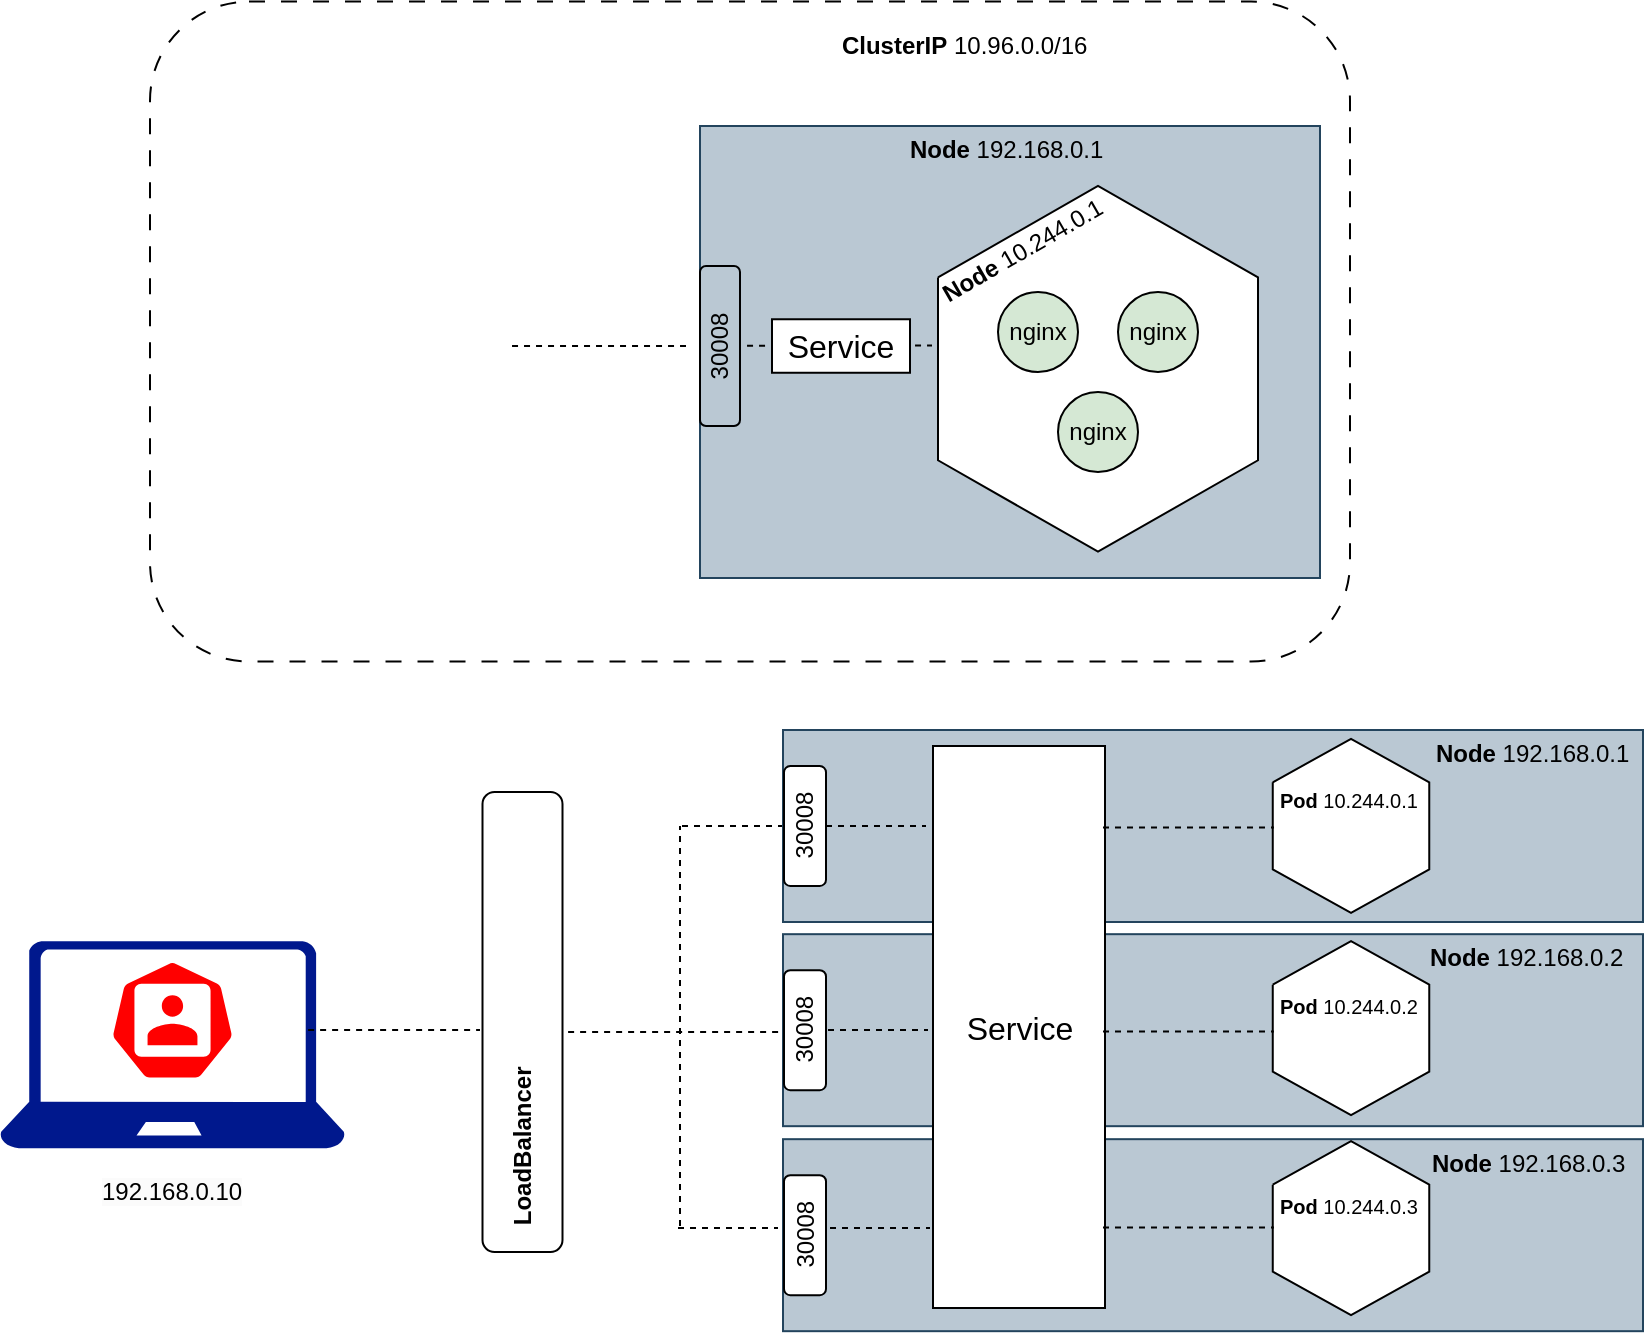 <mxfile version="22.1.18" type="github">
  <diagram name="Page-1" id="ux_PUUvleqaBWZlEBw-f">
    <mxGraphModel dx="511" dy="1602" grid="1" gridSize="10" guides="1" tooltips="1" connect="1" arrows="1" fold="1" page="1" pageScale="1" pageWidth="850" pageHeight="1100" math="0" shadow="0">
      <root>
        <mxCell id="0" />
        <mxCell id="1" parent="0" />
        <mxCell id="RruQv3TNjF2r6rg1G-1i-1" value="" style="sketch=0;html=1;dashed=0;whitespace=wrap;fillColor=#FF0000;strokeColor=#ffffff;points=[[0.005,0.63,0],[0.1,0.2,0],[0.9,0.2,0],[0.5,0,0],[0.995,0.63,0],[0.72,0.99,0],[0.5,1,0],[0.28,0.99,0]];verticalLabelPosition=bottom;align=center;verticalAlign=top;shape=mxgraph.kubernetes.icon;prIcon=user;spacing=-4;" parent="1" vertex="1">
          <mxGeometry x="64.53" y="-393.31" width="63.44" height="60.9" as="geometry" />
        </mxCell>
        <mxCell id="RruQv3TNjF2r6rg1G-1i-2" value="" style="rounded=0;whiteSpace=wrap;html=1;fillColor=#bac8d3;strokeColor=#23445d;" parent="1" vertex="1">
          <mxGeometry x="360" y="-810" width="310" height="226" as="geometry" />
        </mxCell>
        <mxCell id="RruQv3TNjF2r6rg1G-1i-3" value="&lt;b&gt;Node&amp;nbsp;&lt;/b&gt;192.168.0.1&lt;b&gt;&amp;nbsp;&lt;/b&gt;" style="text;html=1;strokeColor=none;fillColor=none;align=center;verticalAlign=middle;whiteSpace=wrap;rounded=0;" parent="1" vertex="1">
          <mxGeometry x="440" y="-813" width="150" height="30" as="geometry" />
        </mxCell>
        <mxCell id="RruQv3TNjF2r6rg1G-1i-4" value="" style="verticalLabelPosition=bottom;verticalAlign=top;html=1;shape=mxgraph.basic.polygon;polyCoords=[[0,0.25],[0.5,0],[1,0.25],[1,0.75],[0.5,1],[0,0.75],[0,0.25]];polyline=1;fillColor=default;perimeter=rectanglePerimeter;" parent="1" vertex="1">
          <mxGeometry x="479" y="-780" width="160" height="182.86" as="geometry" />
        </mxCell>
        <mxCell id="RruQv3TNjF2r6rg1G-1i-5" value="nginx" style="ellipse;whiteSpace=wrap;html=1;aspect=fixed;fillColor=#D5E8D4;" parent="1" vertex="1">
          <mxGeometry x="509" y="-727" width="40" height="40" as="geometry" />
        </mxCell>
        <mxCell id="RruQv3TNjF2r6rg1G-1i-6" value="nginx" style="ellipse;whiteSpace=wrap;html=1;aspect=fixed;fillColor=#D5E8D4;" parent="1" vertex="1">
          <mxGeometry x="539" y="-677" width="40" height="40" as="geometry" />
        </mxCell>
        <mxCell id="RruQv3TNjF2r6rg1G-1i-7" value="nginx" style="ellipse;whiteSpace=wrap;html=1;aspect=fixed;fillColor=#D5E8D4;" parent="1" vertex="1">
          <mxGeometry x="569" y="-727" width="40" height="40" as="geometry" />
        </mxCell>
        <mxCell id="RruQv3TNjF2r6rg1G-1i-8" value="&lt;b style=&quot;border-color: var(--border-color); text-align: center;&quot;&gt;Node &lt;/b&gt;&lt;span style=&quot;border-color: var(--border-color); text-align: center;&quot;&gt;10.244.0.1&lt;/span&gt;" style="text;whiteSpace=wrap;html=1;rotation=-30;" parent="1" vertex="1">
          <mxGeometry x="473.51" y="-762.55" width="99" height="27" as="geometry" />
        </mxCell>
        <mxCell id="RruQv3TNjF2r6rg1G-1i-9" value="" style="rounded=1;whiteSpace=wrap;html=1;fillColor=none;dashed=1;dashPattern=8 8;" parent="1" vertex="1">
          <mxGeometry x="85" y="-872.2" width="600" height="330" as="geometry" />
        </mxCell>
        <mxCell id="RruQv3TNjF2r6rg1G-1i-10" value="&lt;b&gt;ClusterIP&amp;nbsp;&lt;/b&gt;10.96.0.0/16&lt;b&gt;&amp;nbsp;&lt;/b&gt;" style="text;html=1;strokeColor=none;fillColor=none;align=center;verticalAlign=middle;whiteSpace=wrap;rounded=0;" parent="1" vertex="1">
          <mxGeometry x="419" y="-865" width="150" height="30" as="geometry" />
        </mxCell>
        <mxCell id="RruQv3TNjF2r6rg1G-1i-11" value="" style="sketch=0;aspect=fixed;pointerEvents=1;shadow=0;dashed=0;html=1;strokeColor=none;labelPosition=center;verticalLabelPosition=bottom;verticalAlign=top;align=center;fillColor=#00188D;shape=mxgraph.azure.laptop" parent="1" vertex="1">
          <mxGeometry x="10" y="-402.41" width="172.5" height="103.5" as="geometry" />
        </mxCell>
        <mxCell id="RruQv3TNjF2r6rg1G-1i-12" value="&lt;span style=&quot;color: rgb(0, 0, 0); font-family: Helvetica; font-size: 12px; font-style: normal; font-variant-ligatures: normal; font-variant-caps: normal; font-weight: 400; letter-spacing: normal; orphans: 2; text-align: center; text-indent: 0px; text-transform: none; widows: 2; word-spacing: 0px; -webkit-text-stroke-width: 0px; background-color: rgb(251, 251, 251); text-decoration-thickness: initial; text-decoration-style: initial; text-decoration-color: initial; float: none; display: inline !important;&quot;&gt;192.168.0.10&lt;/span&gt;" style="text;whiteSpace=wrap;html=1;" parent="1" vertex="1">
          <mxGeometry x="58.52" y="-290.66" width="75.47" height="27.14" as="geometry" />
        </mxCell>
        <mxCell id="RruQv3TNjF2r6rg1G-1i-13" value="30008" style="rounded=1;whiteSpace=wrap;html=1;fillColor=none;rotation=-90;" parent="1" vertex="1">
          <mxGeometry x="330" y="-710" width="80" height="20" as="geometry" />
        </mxCell>
        <mxCell id="RruQv3TNjF2r6rg1G-1i-14" value="" style="endArrow=none;dashed=1;html=1;rounded=0;exitX=1.003;exitY=0.452;exitDx=0;exitDy=0;exitPerimeter=0;entryX=0.5;entryY=0;entryDx=0;entryDy=0;" parent="1" edge="1">
          <mxGeometry width="50" height="50" relative="1" as="geometry">
            <mxPoint x="266.017" y="-699.968" as="sourcePoint" />
            <mxPoint x="353" y="-700" as="targetPoint" />
          </mxGeometry>
        </mxCell>
        <mxCell id="RruQv3TNjF2r6rg1G-1i-15" value="" style="endArrow=none;dashed=1;html=1;rounded=0;exitX=1.003;exitY=0.452;exitDx=0;exitDy=0;exitPerimeter=0;" parent="1" edge="1">
          <mxGeometry width="50" height="50" relative="1" as="geometry">
            <mxPoint x="383.527" y="-700.168" as="sourcePoint" />
            <mxPoint x="476" y="-700.2" as="targetPoint" />
          </mxGeometry>
        </mxCell>
        <mxCell id="RruQv3TNjF2r6rg1G-1i-16" value="&lt;font style=&quot;font-size: 16px;&quot;&gt;Service&lt;/font&gt;" style="rounded=0;whiteSpace=wrap;html=1;" parent="1" vertex="1">
          <mxGeometry x="396" y="-713.37" width="69" height="26.75" as="geometry" />
        </mxCell>
        <mxCell id="pP3D3UpvlZL9q_hh4rRk-1" value="" style="rounded=0;whiteSpace=wrap;html=1;fillColor=#bac8d3;strokeColor=#23445d;" vertex="1" parent="1">
          <mxGeometry x="401.5" y="-303.41" width="430" height="96" as="geometry" />
        </mxCell>
        <mxCell id="pP3D3UpvlZL9q_hh4rRk-2" value="&lt;b&gt;Node&amp;nbsp;&lt;/b&gt;192.168.0.3&lt;b&gt;&amp;nbsp;&lt;/b&gt;" style="text;html=1;strokeColor=none;fillColor=none;align=center;verticalAlign=middle;whiteSpace=wrap;rounded=0;" vertex="1" parent="1">
          <mxGeometry x="718.5" y="-305.41" width="113.5" height="28" as="geometry" />
        </mxCell>
        <mxCell id="pP3D3UpvlZL9q_hh4rRk-3" value="" style="rounded=0;whiteSpace=wrap;html=1;fillColor=#bac8d3;strokeColor=#23445d;" vertex="1" parent="1">
          <mxGeometry x="401.5" y="-405.91" width="430" height="96" as="geometry" />
        </mxCell>
        <mxCell id="pP3D3UpvlZL9q_hh4rRk-4" value="" style="rounded=0;whiteSpace=wrap;html=1;fillColor=#bac8d3;strokeColor=#23445d;" vertex="1" parent="1">
          <mxGeometry x="401.5" y="-508" width="430" height="96" as="geometry" />
        </mxCell>
        <mxCell id="pP3D3UpvlZL9q_hh4rRk-5" value="&lt;b&gt;Node&amp;nbsp;&lt;/b&gt;192.168.0.1&lt;b&gt;&amp;nbsp;&lt;/b&gt;" style="text;html=1;strokeColor=none;fillColor=none;align=center;verticalAlign=middle;whiteSpace=wrap;rounded=0;" vertex="1" parent="1">
          <mxGeometry x="725.5" y="-510" width="103.5" height="28" as="geometry" />
        </mxCell>
        <mxCell id="pP3D3UpvlZL9q_hh4rRk-6" value="" style="verticalLabelPosition=bottom;verticalAlign=top;html=1;shape=mxgraph.basic.polygon;polyCoords=[[0,0.25],[0.5,0],[1,0.25],[1,0.75],[0.5,1],[0,0.75],[0,0.25]];polyline=1;fillColor=default;perimeter=rectanglePerimeter;" vertex="1" parent="1">
          <mxGeometry x="646.38" y="-503.59" width="78.25" height="87" as="geometry" />
        </mxCell>
        <mxCell id="pP3D3UpvlZL9q_hh4rRk-7" value="&lt;font style=&quot;font-size: 10px;&quot;&gt;&lt;b style=&quot;border-color: var(--border-color); text-align: center;&quot;&gt;Pod&amp;nbsp;&lt;/b&gt;&lt;span style=&quot;border-color: var(--border-color); text-align: center;&quot;&gt;10.244.0.1&lt;/span&gt;&lt;/font&gt;" style="text;whiteSpace=wrap;html=1;rotation=0;" vertex="1" parent="1">
          <mxGeometry x="647.95" y="-487.4" width="71.12" height="28" as="geometry" />
        </mxCell>
        <mxCell id="pP3D3UpvlZL9q_hh4rRk-8" value="&lt;font style=&quot;font-size: 16px;&quot;&gt;Service&lt;/font&gt;" style="rounded=0;whiteSpace=wrap;html=1;" vertex="1" parent="1">
          <mxGeometry x="476.5" y="-500" width="86" height="281" as="geometry" />
        </mxCell>
        <mxCell id="pP3D3UpvlZL9q_hh4rRk-9" value="" style="verticalLabelPosition=bottom;verticalAlign=top;html=1;shape=mxgraph.basic.polygon;polyCoords=[[0,0.25],[0.5,0],[1,0.25],[1,0.75],[0.5,1],[0,0.75],[0,0.25]];polyline=1;fillColor=default;perimeter=rectanglePerimeter;" vertex="1" parent="1">
          <mxGeometry x="646.38" y="-402.41" width="78.25" height="87" as="geometry" />
        </mxCell>
        <mxCell id="pP3D3UpvlZL9q_hh4rRk-10" value="&lt;font style=&quot;font-size: 10px;&quot;&gt;&lt;b style=&quot;border-color: var(--border-color); text-align: center;&quot;&gt;Pod&amp;nbsp;&lt;/b&gt;&lt;span style=&quot;border-color: var(--border-color); text-align: center;&quot;&gt;10.244.0.2&lt;/span&gt;&lt;/font&gt;" style="text;whiteSpace=wrap;html=1;rotation=0;" vertex="1" parent="1">
          <mxGeometry x="647.95" y="-384.22" width="71.12" height="28" as="geometry" />
        </mxCell>
        <mxCell id="pP3D3UpvlZL9q_hh4rRk-11" value="" style="verticalLabelPosition=bottom;verticalAlign=top;html=1;shape=mxgraph.basic.polygon;polyCoords=[[0,0.25],[0.5,0],[1,0.25],[1,0.75],[0.5,1],[0,0.75],[0,0.25]];polyline=1;fillColor=default;perimeter=rectanglePerimeter;" vertex="1" parent="1">
          <mxGeometry x="646.38" y="-302.41" width="78.25" height="87" as="geometry" />
        </mxCell>
        <mxCell id="pP3D3UpvlZL9q_hh4rRk-12" value="&lt;font style=&quot;font-size: 10px;&quot;&gt;&lt;b style=&quot;border-color: var(--border-color); text-align: center;&quot;&gt;Pod&amp;nbsp;&lt;/b&gt;&lt;span style=&quot;border-color: var(--border-color); text-align: center;&quot;&gt;10.244.0.3&lt;/span&gt;&lt;/font&gt;" style="text;whiteSpace=wrap;html=1;rotation=0;" vertex="1" parent="1">
          <mxGeometry x="647.95" y="-284.22" width="71.12" height="28" as="geometry" />
        </mxCell>
        <mxCell id="pP3D3UpvlZL9q_hh4rRk-13" value="" style="endArrow=none;html=1;rounded=0;exitX=0.5;exitY=1;exitDx=0;exitDy=0;entryX=0;entryY=1;entryDx=0;entryDy=0;dashed=1;" edge="1" parent="1">
          <mxGeometry width="50" height="50" relative="1" as="geometry">
            <mxPoint x="561.5" y="-357.22" as="sourcePoint" />
            <mxPoint x="646.95" y="-357.22" as="targetPoint" />
          </mxGeometry>
        </mxCell>
        <mxCell id="pP3D3UpvlZL9q_hh4rRk-14" value="&lt;b&gt;Node&amp;nbsp;&lt;/b&gt;192.168.0.2&lt;b&gt;&amp;nbsp;&lt;/b&gt;" style="text;html=1;strokeColor=none;fillColor=none;align=center;verticalAlign=middle;whiteSpace=wrap;rounded=0;" vertex="1" parent="1">
          <mxGeometry x="717.5" y="-407.91" width="113.5" height="28" as="geometry" />
        </mxCell>
        <mxCell id="pP3D3UpvlZL9q_hh4rRk-15" value="" style="endArrow=none;html=1;rounded=0;exitX=0.5;exitY=1;exitDx=0;exitDy=0;entryX=0;entryY=1;entryDx=0;entryDy=0;dashed=1;" edge="1" parent="1">
          <mxGeometry width="50" height="50" relative="1" as="geometry">
            <mxPoint x="561.5" y="-259.22" as="sourcePoint" />
            <mxPoint x="646.95" y="-259.22" as="targetPoint" />
          </mxGeometry>
        </mxCell>
        <mxCell id="pP3D3UpvlZL9q_hh4rRk-16" value="" style="endArrow=none;html=1;rounded=0;exitX=0.5;exitY=1;exitDx=0;exitDy=0;entryX=0;entryY=1;entryDx=0;entryDy=0;dashed=1;" edge="1" parent="1">
          <mxGeometry width="50" height="50" relative="1" as="geometry">
            <mxPoint x="561.5" y="-459.22" as="sourcePoint" />
            <mxPoint x="646.95" y="-459.22" as="targetPoint" />
          </mxGeometry>
        </mxCell>
        <mxCell id="pP3D3UpvlZL9q_hh4rRk-17" value="30008" style="rounded=1;whiteSpace=wrap;html=1;rotation=-90;" vertex="1" parent="1">
          <mxGeometry x="382.5" y="-265.91" width="60" height="21" as="geometry" />
        </mxCell>
        <mxCell id="pP3D3UpvlZL9q_hh4rRk-18" value="30008" style="rounded=1;whiteSpace=wrap;html=1;rotation=-90;" vertex="1" parent="1">
          <mxGeometry x="382.5" y="-368.41" width="60" height="21" as="geometry" />
        </mxCell>
        <mxCell id="pP3D3UpvlZL9q_hh4rRk-19" value="30008" style="rounded=1;whiteSpace=wrap;html=1;rotation=-90;" vertex="1" parent="1">
          <mxGeometry x="382.5" y="-470.5" width="60" height="21" as="geometry" />
        </mxCell>
        <mxCell id="pP3D3UpvlZL9q_hh4rRk-20" value="" style="endArrow=none;dashed=1;html=1;rounded=0;" edge="1" parent="1">
          <mxGeometry width="50" height="50" relative="1" as="geometry">
            <mxPoint x="350" y="-260" as="sourcePoint" />
            <mxPoint x="350" y="-460" as="targetPoint" />
          </mxGeometry>
        </mxCell>
        <mxCell id="pP3D3UpvlZL9q_hh4rRk-21" value="" style="endArrow=none;dashed=1;html=1;rounded=0;exitX=1.009;exitY=0.503;exitDx=0;exitDy=0;exitPerimeter=0;" edge="1" parent="1">
          <mxGeometry width="50" height="50" relative="1" as="geometry">
            <mxPoint x="294.053" y="-357.05" as="sourcePoint" />
            <mxPoint x="400" y="-357" as="targetPoint" />
          </mxGeometry>
        </mxCell>
        <mxCell id="pP3D3UpvlZL9q_hh4rRk-22" value="" style="endArrow=none;dashed=1;html=1;rounded=0;" edge="1" parent="1">
          <mxGeometry width="50" height="50" relative="1" as="geometry">
            <mxPoint x="424" y="-358" as="sourcePoint" />
            <mxPoint x="474" y="-358" as="targetPoint" />
          </mxGeometry>
        </mxCell>
        <mxCell id="pP3D3UpvlZL9q_hh4rRk-23" value="" style="endArrow=none;dashed=1;html=1;rounded=0;" edge="1" parent="1">
          <mxGeometry width="50" height="50" relative="1" as="geometry">
            <mxPoint x="351" y="-460" as="sourcePoint" />
            <mxPoint x="401" y="-460" as="targetPoint" />
          </mxGeometry>
        </mxCell>
        <mxCell id="pP3D3UpvlZL9q_hh4rRk-24" value="" style="endArrow=none;dashed=1;html=1;rounded=0;" edge="1" parent="1">
          <mxGeometry width="50" height="50" relative="1" as="geometry">
            <mxPoint x="349" y="-259" as="sourcePoint" />
            <mxPoint x="399" y="-259" as="targetPoint" />
          </mxGeometry>
        </mxCell>
        <mxCell id="pP3D3UpvlZL9q_hh4rRk-25" value="" style="endArrow=none;dashed=1;html=1;rounded=0;" edge="1" parent="1">
          <mxGeometry width="50" height="50" relative="1" as="geometry">
            <mxPoint x="423" y="-460" as="sourcePoint" />
            <mxPoint x="473" y="-460" as="targetPoint" />
          </mxGeometry>
        </mxCell>
        <mxCell id="pP3D3UpvlZL9q_hh4rRk-26" value="" style="endArrow=none;dashed=1;html=1;rounded=0;" edge="1" parent="1">
          <mxGeometry width="50" height="50" relative="1" as="geometry">
            <mxPoint x="425" y="-259" as="sourcePoint" />
            <mxPoint x="475" y="-259" as="targetPoint" />
          </mxGeometry>
        </mxCell>
        <mxCell id="pP3D3UpvlZL9q_hh4rRk-27" value="" style="rounded=1;whiteSpace=wrap;html=1;" vertex="1" parent="1">
          <mxGeometry x="251.25" y="-477" width="40" height="230" as="geometry" />
        </mxCell>
        <mxCell id="pP3D3UpvlZL9q_hh4rRk-28" value="&lt;b&gt;LoadBalancer&lt;/b&gt;" style="text;html=1;strokeColor=none;fillColor=none;align=center;verticalAlign=middle;whiteSpace=wrap;rounded=0;rotation=-90;" vertex="1" parent="1">
          <mxGeometry x="241.25" y="-308.41" width="60" height="16.22" as="geometry" />
        </mxCell>
        <mxCell id="pP3D3UpvlZL9q_hh4rRk-30" value="" style="shape=image;verticalLabelPosition=bottom;labelBackgroundColor=default;verticalAlign=top;aspect=fixed;imageAspect=0;image=https://arunpotti.files.wordpress.com/2021/12/microsoft_azure.svg_.png;rotation=-90;" vertex="1" parent="1">
          <mxGeometry x="256.25" y="-376.91" width="30" height="30" as="geometry" />
        </mxCell>
        <mxCell id="pP3D3UpvlZL9q_hh4rRk-31" value="" style="shape=image;verticalLabelPosition=bottom;labelBackgroundColor=default;verticalAlign=top;aspect=fixed;imageAspect=0;image=https://cdn.iconscout.com/icon/free/png-256/free-aws-1869025-1583149.png;rotation=-90;" vertex="1" parent="1">
          <mxGeometry x="254.13" y="-419.07" width="34.29" height="34.29" as="geometry" />
        </mxCell>
        <mxCell id="pP3D3UpvlZL9q_hh4rRk-32" value="" style="shape=image;verticalLabelPosition=bottom;labelBackgroundColor=default;verticalAlign=top;aspect=fixed;imageAspect=0;image=https://www.sophos.com/sites/default/files/2022-02/googlecloud.png;rotation=-90;" vertex="1" parent="1">
          <mxGeometry x="251.96" y="-459" width="34.29" height="27.56" as="geometry" />
        </mxCell>
        <mxCell id="pP3D3UpvlZL9q_hh4rRk-33" value="" style="endArrow=none;dashed=1;html=1;rounded=0;exitX=1.009;exitY=0.503;exitDx=0;exitDy=0;exitPerimeter=0;" edge="1" parent="1">
          <mxGeometry width="50" height="50" relative="1" as="geometry">
            <mxPoint x="164.053" y="-358.05" as="sourcePoint" />
            <mxPoint x="250" y="-358" as="targetPoint" />
          </mxGeometry>
        </mxCell>
      </root>
    </mxGraphModel>
  </diagram>
</mxfile>
